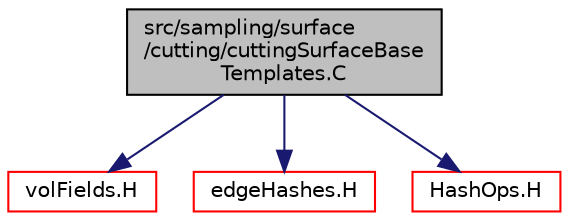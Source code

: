 digraph "src/sampling/surface/cutting/cuttingSurfaceBaseTemplates.C"
{
  bgcolor="transparent";
  edge [fontname="Helvetica",fontsize="10",labelfontname="Helvetica",labelfontsize="10"];
  node [fontname="Helvetica",fontsize="10",shape=record];
  Node1 [label="src/sampling/surface\l/cutting/cuttingSurfaceBase\lTemplates.C",height=0.2,width=0.4,color="black", fillcolor="grey75", style="filled" fontcolor="black"];
  Node1 -> Node2 [color="midnightblue",fontsize="10",style="solid",fontname="Helvetica"];
  Node2 [label="volFields.H",height=0.2,width=0.4,color="red",URL="$volFields_8H.html"];
  Node1 -> Node3 [color="midnightblue",fontsize="10",style="solid",fontname="Helvetica"];
  Node3 [label="edgeHashes.H",height=0.2,width=0.4,color="red",URL="$edgeHashes_8H.html"];
  Node1 -> Node4 [color="midnightblue",fontsize="10",style="solid",fontname="Helvetica"];
  Node4 [label="HashOps.H",height=0.2,width=0.4,color="red",URL="$HashOps_8H.html"];
}
